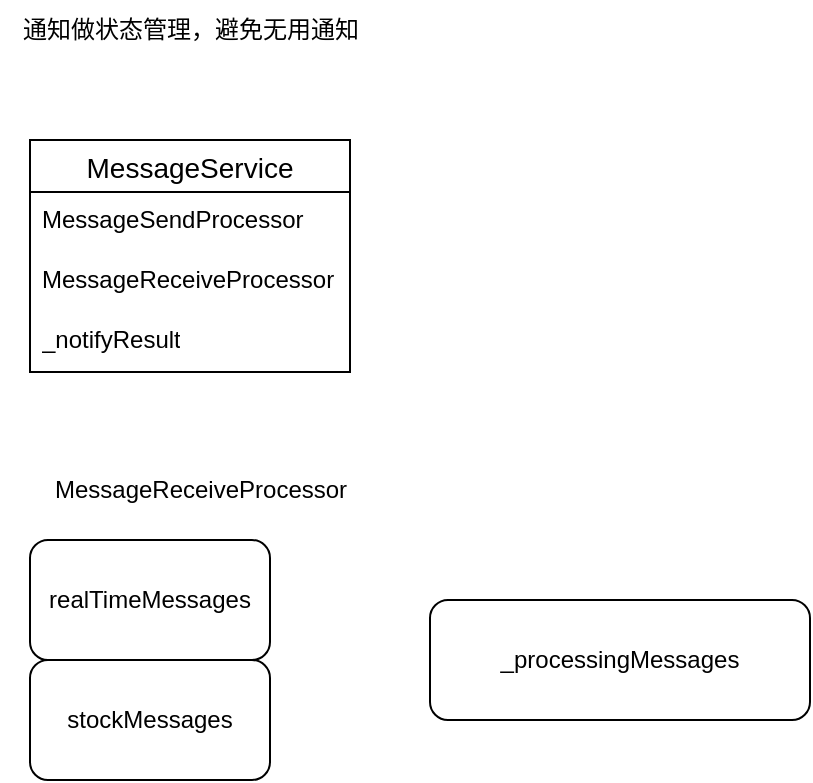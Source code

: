 <mxfile version="26.0.3">
  <diagram name="第 1 页" id="gj0v9bddOiOuWV1zP_EC">
    <mxGraphModel dx="1434" dy="746" grid="1" gridSize="10" guides="1" tooltips="1" connect="1" arrows="1" fold="1" page="1" pageScale="1" pageWidth="827" pageHeight="1169" math="0" shadow="0">
      <root>
        <mxCell id="0" />
        <mxCell id="1" parent="0" />
        <mxCell id="SGs6WRk_eunRLkdvT9y4-1" value="MessageService" style="swimlane;fontStyle=0;childLayout=stackLayout;horizontal=1;startSize=26;horizontalStack=0;resizeParent=1;resizeParentMax=0;resizeLast=0;collapsible=1;marginBottom=0;align=center;fontSize=14;" vertex="1" parent="1">
          <mxGeometry x="40" y="160" width="160" height="116" as="geometry" />
        </mxCell>
        <mxCell id="SGs6WRk_eunRLkdvT9y4-2" value="MessageSendProcessor" style="text;strokeColor=none;fillColor=none;spacingLeft=4;spacingRight=4;overflow=hidden;rotatable=0;points=[[0,0.5],[1,0.5]];portConstraint=eastwest;fontSize=12;whiteSpace=wrap;html=1;" vertex="1" parent="SGs6WRk_eunRLkdvT9y4-1">
          <mxGeometry y="26" width="160" height="30" as="geometry" />
        </mxCell>
        <mxCell id="SGs6WRk_eunRLkdvT9y4-3" value="MessageReceiveProcessor" style="text;strokeColor=none;fillColor=none;spacingLeft=4;spacingRight=4;overflow=hidden;rotatable=0;points=[[0,0.5],[1,0.5]];portConstraint=eastwest;fontSize=12;whiteSpace=wrap;html=1;" vertex="1" parent="SGs6WRk_eunRLkdvT9y4-1">
          <mxGeometry y="56" width="160" height="30" as="geometry" />
        </mxCell>
        <mxCell id="SGs6WRk_eunRLkdvT9y4-4" value="_notifyResult" style="text;strokeColor=none;fillColor=none;spacingLeft=4;spacingRight=4;overflow=hidden;rotatable=0;points=[[0,0.5],[1,0.5]];portConstraint=eastwest;fontSize=12;whiteSpace=wrap;html=1;" vertex="1" parent="SGs6WRk_eunRLkdvT9y4-1">
          <mxGeometry y="86" width="160" height="30" as="geometry" />
        </mxCell>
        <mxCell id="SGs6WRk_eunRLkdvT9y4-5" value="通知做状态管理，避免无用通知" style="text;html=1;align=center;verticalAlign=middle;resizable=0;points=[];autosize=1;strokeColor=none;fillColor=none;" vertex="1" parent="1">
          <mxGeometry x="25" y="90" width="190" height="30" as="geometry" />
        </mxCell>
        <mxCell id="SGs6WRk_eunRLkdvT9y4-9" value="&lt;span style=&quot;text-align: left; text-wrap-mode: wrap;&quot;&gt;MessageReceiveProcessor&lt;/span&gt;" style="text;html=1;align=center;verticalAlign=middle;resizable=0;points=[];autosize=1;strokeColor=none;fillColor=none;" vertex="1" parent="1">
          <mxGeometry x="40" y="320" width="170" height="30" as="geometry" />
        </mxCell>
        <mxCell id="SGs6WRk_eunRLkdvT9y4-10" value="realTimeMessages" style="rounded=1;whiteSpace=wrap;html=1;" vertex="1" parent="1">
          <mxGeometry x="40" y="360" width="120" height="60" as="geometry" />
        </mxCell>
        <mxCell id="SGs6WRk_eunRLkdvT9y4-11" value="stockMessages" style="rounded=1;whiteSpace=wrap;html=1;" vertex="1" parent="1">
          <mxGeometry x="40" y="420" width="120" height="60" as="geometry" />
        </mxCell>
        <mxCell id="SGs6WRk_eunRLkdvT9y4-12" value="_processingMessages" style="rounded=1;whiteSpace=wrap;html=1;" vertex="1" parent="1">
          <mxGeometry x="240" y="390" width="190" height="60" as="geometry" />
        </mxCell>
      </root>
    </mxGraphModel>
  </diagram>
</mxfile>
